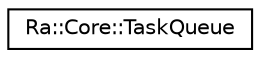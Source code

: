 digraph "Graphical Class Hierarchy"
{
 // INTERACTIVE_SVG=YES
 // LATEX_PDF_SIZE
  edge [fontname="Helvetica",fontsize="10",labelfontname="Helvetica",labelfontsize="10"];
  node [fontname="Helvetica",fontsize="10",shape=record];
  rankdir="LR";
  Node0 [label="Ra::Core::TaskQueue",height=0.2,width=0.4,color="black", fillcolor="white", style="filled",URL="$classRa_1_1Core_1_1TaskQueue.html",tooltip=" "];
}
